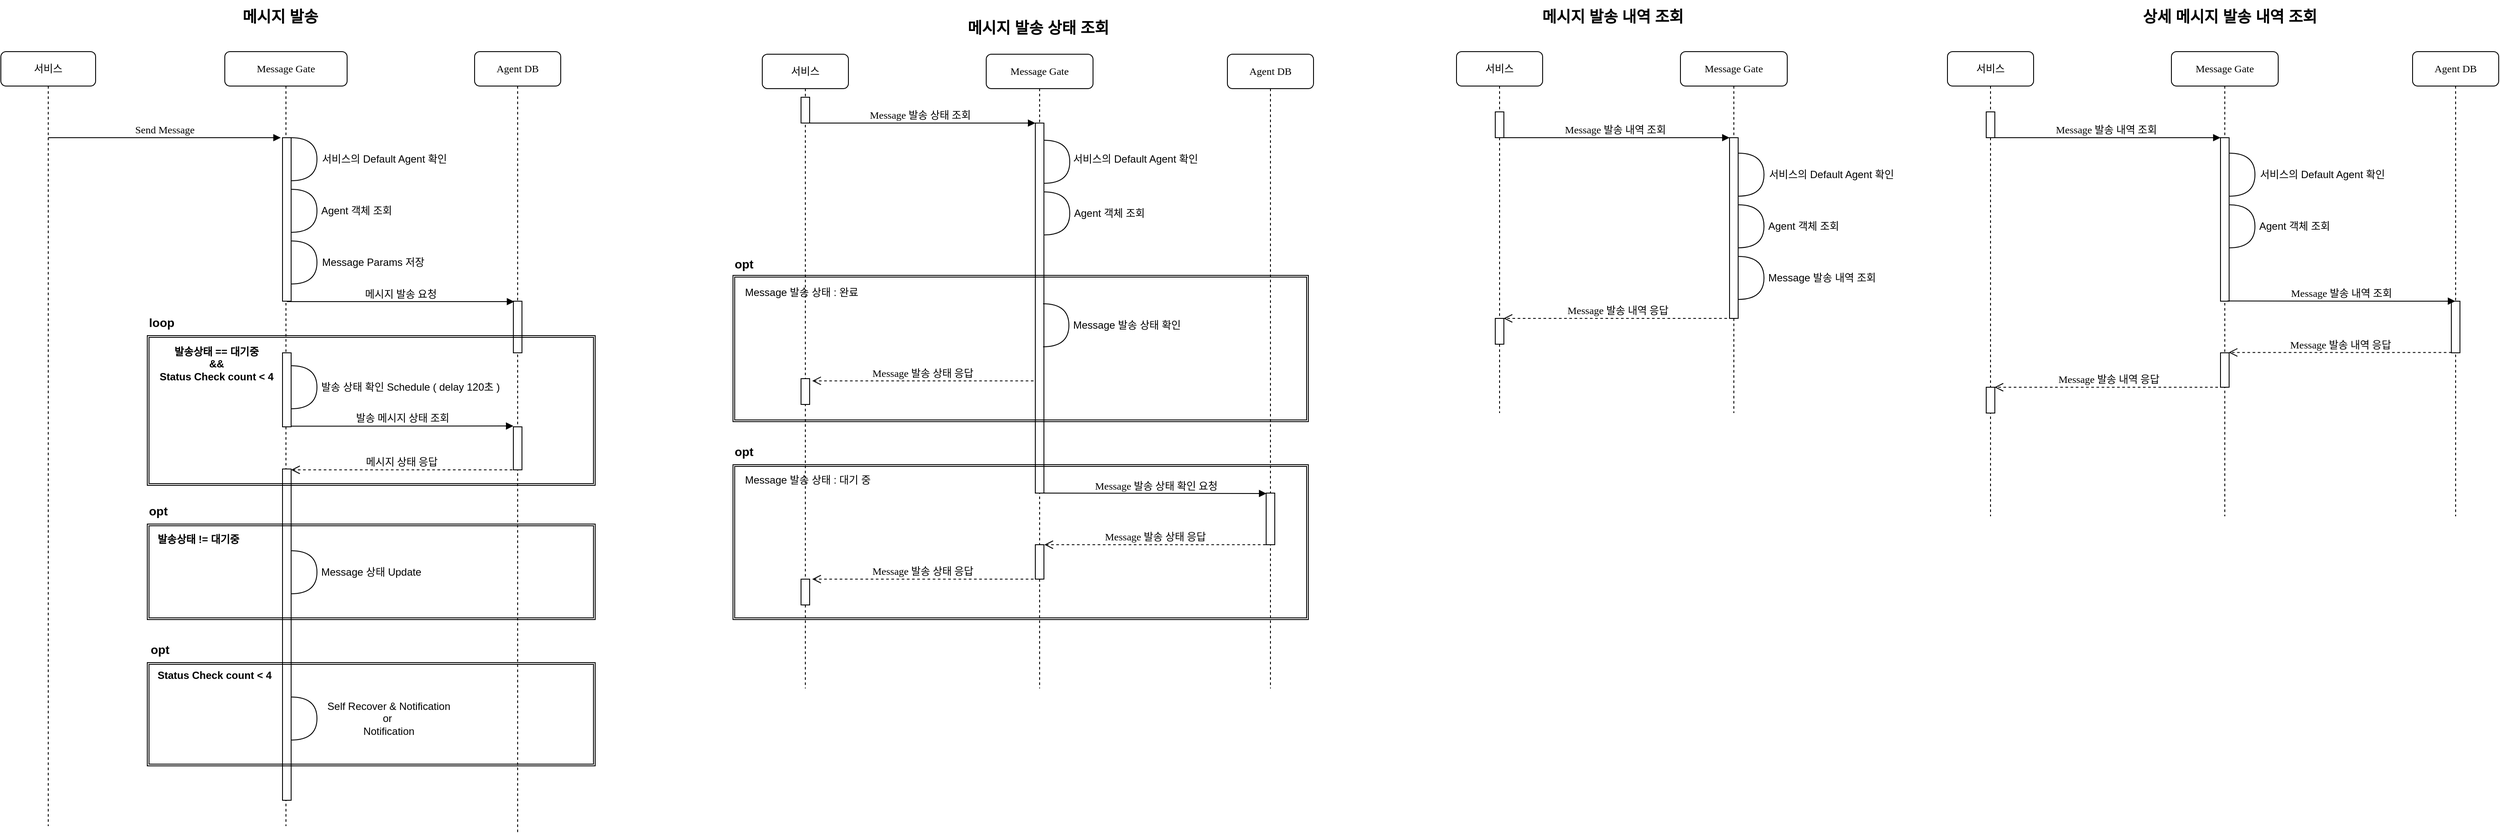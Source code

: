 <mxfile>
    <diagram name="Page-1" id="13e1069c-82ec-6db2-03f1-153e76fe0fe0">
        <mxGraphModel dx="2474" dy="1418" grid="1" gridSize="10" guides="1" tooltips="1" connect="1" arrows="1" fold="1" page="0" pageScale="1" pageWidth="1100" pageHeight="850" background="#FFFFFF" math="0" shadow="0">
            <root>
                <mxCell id="0"/>
                <mxCell id="1" parent="0"/>
                <mxCell id="7baba1c4bc27f4b0-3" value="Message Gate" style="shape=umlLifeline;perimeter=lifelinePerimeter;whiteSpace=wrap;html=1;container=1;collapsible=0;recursiveResize=0;outlineConnect=0;rounded=1;shadow=0;comic=0;labelBackgroundColor=none;strokeWidth=1;fontFamily=Verdana;fontSize=12;align=center;" parent="1" vertex="1">
                    <mxGeometry x="400" y="460" width="142" height="900" as="geometry"/>
                </mxCell>
                <mxCell id="7baba1c4bc27f4b0-16" value="" style="html=1;points=[];perimeter=orthogonalPerimeter;rounded=0;shadow=0;comic=0;labelBackgroundColor=none;strokeWidth=1;fontFamily=Verdana;fontSize=12;align=center;" parent="7baba1c4bc27f4b0-3" vertex="1">
                    <mxGeometry x="67" y="100" width="10" height="190" as="geometry"/>
                </mxCell>
                <mxCell id="i878nNDyU3FJ_8GmklUZ-9" value="" style="shape=requiredInterface;html=1;verticalLabelPosition=bottom;sketch=0;" parent="7baba1c4bc27f4b0-3" vertex="1">
                    <mxGeometry x="77" y="100" width="30" height="50" as="geometry"/>
                </mxCell>
                <mxCell id="i878nNDyU3FJ_8GmklUZ-12" value="" style="shape=requiredInterface;html=1;verticalLabelPosition=bottom;sketch=0;" parent="7baba1c4bc27f4b0-3" vertex="1">
                    <mxGeometry x="77" y="160" width="30" height="50" as="geometry"/>
                </mxCell>
                <mxCell id="i878nNDyU3FJ_8GmklUZ-17" value="Agent 객체 조회" style="text;html=1;align=left;verticalAlign=middle;resizable=0;points=[];autosize=1;strokeColor=none;fillColor=none;" parent="7baba1c4bc27f4b0-3" vertex="1">
                    <mxGeometry x="110" y="170" width="110" height="30" as="geometry"/>
                </mxCell>
                <mxCell id="i878nNDyU3FJ_8GmklUZ-18" value="" style="shape=requiredInterface;html=1;verticalLabelPosition=bottom;sketch=0;" parent="7baba1c4bc27f4b0-3" vertex="1">
                    <mxGeometry x="77" y="220" width="30" height="50" as="geometry"/>
                </mxCell>
                <mxCell id="i878nNDyU3FJ_8GmklUZ-22" value="" style="shape=requiredInterface;html=1;verticalLabelPosition=bottom;sketch=0;" parent="7baba1c4bc27f4b0-3" vertex="1">
                    <mxGeometry x="77" y="365" width="30" height="50" as="geometry"/>
                </mxCell>
                <mxCell id="i878nNDyU3FJ_8GmklUZ-60" value="" style="html=1;points=[];perimeter=orthogonalPerimeter;rounded=0;shadow=0;comic=0;labelBackgroundColor=none;strokeWidth=1;fontFamily=Verdana;fontSize=12;align=center;" parent="7baba1c4bc27f4b0-3" vertex="1">
                    <mxGeometry x="67" y="350" width="10" height="86" as="geometry"/>
                </mxCell>
                <mxCell id="i878nNDyU3FJ_8GmklUZ-26" value="메시지 상태 응답" style="html=1;verticalAlign=bottom;endArrow=open;dashed=1;endSize=8;labelBackgroundColor=none;fontFamily=Verdana;fontSize=12;edgeStyle=elbowEdgeStyle;elbow=vertical;exitX=-0.06;exitY=0.8;exitDx=0;exitDy=0;exitPerimeter=0;entryX=1.051;entryY=0.8;entryDx=0;entryDy=0;entryPerimeter=0;" parent="7baba1c4bc27f4b0-3" edge="1">
                    <mxGeometry relative="1" as="geometry">
                        <mxPoint x="77.0" y="486" as="targetPoint"/>
                        <Array as="points">
                            <mxPoint x="294.49" y="486"/>
                            <mxPoint x="324.49" y="486"/>
                        </Array>
                        <mxPoint x="333.89" y="486" as="sourcePoint"/>
                    </mxGeometry>
                </mxCell>
                <mxCell id="i878nNDyU3FJ_8GmklUZ-63" value="" style="html=1;points=[];perimeter=orthogonalPerimeter;rounded=0;shadow=0;comic=0;labelBackgroundColor=none;strokeWidth=1;fontFamily=Verdana;fontSize=12;align=center;" parent="7baba1c4bc27f4b0-3" vertex="1">
                    <mxGeometry x="67" y="485" width="10" height="385" as="geometry"/>
                </mxCell>
                <mxCell id="7baba1c4bc27f4b0-5" value="Agent DB" style="shape=umlLifeline;perimeter=lifelinePerimeter;whiteSpace=wrap;html=1;container=1;collapsible=0;recursiveResize=0;outlineConnect=0;rounded=1;shadow=0;comic=0;labelBackgroundColor=none;strokeWidth=1;fontFamily=Verdana;fontSize=12;align=center;" parent="1" vertex="1">
                    <mxGeometry x="690" y="460" width="100" height="910" as="geometry"/>
                </mxCell>
                <mxCell id="7baba1c4bc27f4b0-19" value="" style="html=1;points=[];perimeter=orthogonalPerimeter;rounded=0;shadow=0;comic=0;labelBackgroundColor=none;strokeWidth=1;fontFamily=Verdana;fontSize=12;align=center;" parent="7baba1c4bc27f4b0-5" vertex="1">
                    <mxGeometry x="45" y="436" width="10" height="50" as="geometry"/>
                </mxCell>
                <mxCell id="i878nNDyU3FJ_8GmklUZ-62" value="" style="html=1;points=[];perimeter=orthogonalPerimeter;rounded=0;shadow=0;comic=0;labelBackgroundColor=none;strokeWidth=1;fontFamily=Verdana;fontSize=12;align=center;" parent="7baba1c4bc27f4b0-5" vertex="1">
                    <mxGeometry x="45" y="290" width="10" height="60" as="geometry"/>
                </mxCell>
                <mxCell id="7baba1c4bc27f4b0-8" value="서비스" style="shape=umlLifeline;perimeter=lifelinePerimeter;whiteSpace=wrap;html=1;container=1;collapsible=0;recursiveResize=0;outlineConnect=0;rounded=1;shadow=0;comic=0;labelBackgroundColor=none;strokeWidth=1;fontFamily=Verdana;fontSize=12;align=center;" parent="1" vertex="1">
                    <mxGeometry x="140" y="460" width="110" height="900" as="geometry"/>
                </mxCell>
                <mxCell id="28" value="&lt;span style=&quot;font-size: 14px;&quot;&gt;&lt;b&gt;opt&lt;/b&gt;&lt;/span&gt;" style="text;html=1;align=left;verticalAlign=middle;resizable=0;points=[];autosize=1;strokeColor=none;fillColor=none;" parent="7baba1c4bc27f4b0-8" vertex="1">
                    <mxGeometry x="170" y="519" width="50" height="30" as="geometry"/>
                </mxCell>
                <mxCell id="32" value="&lt;span style=&quot;font-size: 14px;&quot;&gt;&lt;b&gt;opt&lt;/b&gt;&lt;/span&gt;" style="text;html=1;align=left;verticalAlign=middle;resizable=0;points=[];autosize=1;strokeColor=none;fillColor=none;" parent="7baba1c4bc27f4b0-8" vertex="1">
                    <mxGeometry x="172" y="680" width="50" height="30" as="geometry"/>
                </mxCell>
                <mxCell id="i878nNDyU3FJ_8GmklUZ-11" value="서비스의 Default Agent 확인" style="text;html=1;align=left;verticalAlign=middle;resizable=0;points=[];autosize=1;strokeColor=none;fillColor=none;" parent="1" vertex="1">
                    <mxGeometry x="511" y="570" width="170" height="30" as="geometry"/>
                </mxCell>
                <mxCell id="i878nNDyU3FJ_8GmklUZ-23" value="발송 상태 확인 Schedule ( delay 120초 )" style="text;html=1;align=left;verticalAlign=middle;resizable=0;points=[];autosize=1;strokeColor=none;fillColor=none;" parent="1" vertex="1">
                    <mxGeometry x="510" y="835" width="240" height="30" as="geometry"/>
                </mxCell>
                <mxCell id="i878nNDyU3FJ_8GmklUZ-24" value="발송 메시지 상태 조회" style="html=1;verticalAlign=bottom;endArrow=block;labelBackgroundColor=none;fontFamily=Verdana;fontSize=12;edgeStyle=elbowEdgeStyle;elbow=vertical;entryX=-0.048;entryY=0.454;entryDx=0;entryDy=0;entryPerimeter=0;" parent="1" edge="1">
                    <mxGeometry relative="1" as="geometry">
                        <mxPoint x="477" y="895.31" as="sourcePoint"/>
                        <mxPoint x="735" y="895.14" as="targetPoint"/>
                    </mxGeometry>
                </mxCell>
                <mxCell id="i878nNDyU3FJ_8GmklUZ-27" value="" style="shape=requiredInterface;html=1;verticalLabelPosition=bottom;sketch=0;" parent="1" vertex="1">
                    <mxGeometry x="477" y="1040" width="30" height="50" as="geometry"/>
                </mxCell>
                <mxCell id="i878nNDyU3FJ_8GmklUZ-28" value="Message 상태 Update" style="text;html=1;align=left;verticalAlign=middle;resizable=0;points=[];autosize=1;strokeColor=none;fillColor=none;" parent="1" vertex="1">
                    <mxGeometry x="510" y="1050" width="140" height="30" as="geometry"/>
                </mxCell>
                <mxCell id="i878nNDyU3FJ_8GmklUZ-29" value="Message Params 저장" style="text;html=1;align=left;verticalAlign=middle;resizable=0;points=[];autosize=1;strokeColor=none;fillColor=none;" parent="1" vertex="1">
                    <mxGeometry x="511" y="690" width="140" height="30" as="geometry"/>
                </mxCell>
                <mxCell id="i878nNDyU3FJ_8GmklUZ-31" value="Message Gate" style="shape=umlLifeline;perimeter=lifelinePerimeter;whiteSpace=wrap;html=1;container=1;collapsible=0;recursiveResize=0;outlineConnect=0;rounded=1;shadow=0;comic=0;labelBackgroundColor=none;strokeWidth=1;fontFamily=Verdana;fontSize=12;align=center;" parent="1" vertex="1">
                    <mxGeometry x="1284" y="463" width="124" height="737" as="geometry"/>
                </mxCell>
                <mxCell id="i878nNDyU3FJ_8GmklUZ-32" value="" style="html=1;points=[];perimeter=orthogonalPerimeter;rounded=0;shadow=0;comic=0;labelBackgroundColor=none;strokeWidth=1;fontFamily=Verdana;fontSize=12;align=center;" parent="i878nNDyU3FJ_8GmklUZ-31" vertex="1">
                    <mxGeometry x="57" y="80" width="10" height="430" as="geometry"/>
                </mxCell>
                <mxCell id="i878nNDyU3FJ_8GmklUZ-33" value="" style="shape=requiredInterface;html=1;verticalLabelPosition=bottom;sketch=0;" parent="i878nNDyU3FJ_8GmklUZ-31" vertex="1">
                    <mxGeometry x="67" y="100" width="30" height="50" as="geometry"/>
                </mxCell>
                <mxCell id="i878nNDyU3FJ_8GmklUZ-34" value="" style="shape=requiredInterface;html=1;verticalLabelPosition=bottom;sketch=0;" parent="i878nNDyU3FJ_8GmklUZ-31" vertex="1">
                    <mxGeometry x="67" y="160" width="30" height="50" as="geometry"/>
                </mxCell>
                <mxCell id="i878nNDyU3FJ_8GmklUZ-35" value="Agent 객체 조회" style="text;html=1;align=left;verticalAlign=middle;resizable=0;points=[];autosize=1;strokeColor=none;fillColor=none;" parent="i878nNDyU3FJ_8GmklUZ-31" vertex="1">
                    <mxGeometry x="100" y="170" width="110" height="30" as="geometry"/>
                </mxCell>
                <mxCell id="i878nNDyU3FJ_8GmklUZ-37" value="Message 발송 상태 조회" style="html=1;verticalAlign=bottom;endArrow=block;labelBackgroundColor=none;fontFamily=Verdana;fontSize=12;edgeStyle=elbowEdgeStyle;elbow=vertical;" parent="i878nNDyU3FJ_8GmklUZ-31" edge="1">
                    <mxGeometry x="-0.003" relative="1" as="geometry">
                        <mxPoint x="-210.333" y="80" as="sourcePoint"/>
                        <mxPoint x="57" y="80" as="targetPoint"/>
                        <Array as="points">
                            <mxPoint x="57" y="80"/>
                        </Array>
                        <mxPoint as="offset"/>
                    </mxGeometry>
                </mxCell>
                <mxCell id="52" value="" style="html=1;points=[];perimeter=orthogonalPerimeter;rounded=0;shadow=0;comic=0;labelBackgroundColor=none;strokeWidth=1;fontFamily=Verdana;fontSize=12;align=center;" vertex="1" parent="i878nNDyU3FJ_8GmklUZ-31">
                    <mxGeometry x="57" y="570" width="10" height="40" as="geometry"/>
                </mxCell>
                <mxCell id="i878nNDyU3FJ_8GmklUZ-39" value="Agent DB" style="shape=umlLifeline;perimeter=lifelinePerimeter;whiteSpace=wrap;html=1;container=1;collapsible=0;recursiveResize=0;outlineConnect=0;rounded=1;shadow=0;comic=0;labelBackgroundColor=none;strokeWidth=1;fontFamily=Verdana;fontSize=12;align=center;" parent="1" vertex="1">
                    <mxGeometry x="1564" y="463" width="100" height="737" as="geometry"/>
                </mxCell>
                <mxCell id="i878nNDyU3FJ_8GmklUZ-40" value="" style="html=1;points=[];perimeter=orthogonalPerimeter;rounded=0;shadow=0;comic=0;labelBackgroundColor=none;strokeWidth=1;fontFamily=Verdana;fontSize=12;align=center;" parent="i878nNDyU3FJ_8GmklUZ-39" vertex="1">
                    <mxGeometry x="45" y="510" width="10" height="60" as="geometry"/>
                </mxCell>
                <mxCell id="i878nNDyU3FJ_8GmklUZ-41" value="서비스" style="shape=umlLifeline;perimeter=lifelinePerimeter;whiteSpace=wrap;html=1;container=1;collapsible=0;recursiveResize=0;outlineConnect=0;rounded=1;shadow=0;comic=0;labelBackgroundColor=none;strokeWidth=1;fontFamily=Verdana;fontSize=12;align=center;" parent="1" vertex="1">
                    <mxGeometry x="1024" y="463" width="100" height="737" as="geometry"/>
                </mxCell>
                <mxCell id="i878nNDyU3FJ_8GmklUZ-42" value="" style="html=1;points=[];perimeter=orthogonalPerimeter;rounded=0;shadow=0;comic=0;labelBackgroundColor=none;strokeWidth=1;fontFamily=Verdana;fontSize=12;align=center;" parent="i878nNDyU3FJ_8GmklUZ-41" vertex="1">
                    <mxGeometry x="45" y="50" width="10" height="30" as="geometry"/>
                </mxCell>
                <mxCell id="i878nNDyU3FJ_8GmklUZ-67" value="" style="html=1;points=[];perimeter=orthogonalPerimeter;rounded=0;shadow=0;comic=0;labelBackgroundColor=none;strokeWidth=1;fontFamily=Verdana;fontSize=12;align=center;" parent="i878nNDyU3FJ_8GmklUZ-41" vertex="1">
                    <mxGeometry x="45" y="377" width="10" height="30" as="geometry"/>
                </mxCell>
                <mxCell id="i878nNDyU3FJ_8GmklUZ-71" value="" style="html=1;points=[];perimeter=orthogonalPerimeter;rounded=0;shadow=0;comic=0;labelBackgroundColor=none;strokeWidth=1;fontFamily=Verdana;fontSize=12;align=center;" parent="i878nNDyU3FJ_8GmklUZ-41" vertex="1">
                    <mxGeometry x="45" y="610" width="10" height="30" as="geometry"/>
                </mxCell>
                <mxCell id="i878nNDyU3FJ_8GmklUZ-43" value="서비스의 Default Agent 확인" style="text;html=1;align=left;verticalAlign=middle;resizable=0;points=[];autosize=1;strokeColor=none;fillColor=none;" parent="1" vertex="1">
                    <mxGeometry x="1383" y="570" width="170" height="30" as="geometry"/>
                </mxCell>
                <mxCell id="i878nNDyU3FJ_8GmklUZ-46" value="Message 발송 상태 응답" style="html=1;verticalAlign=bottom;endArrow=open;dashed=1;endSize=8;labelBackgroundColor=none;fontFamily=Verdana;fontSize=12;edgeStyle=elbowEdgeStyle;elbow=vertical;exitX=-0.06;exitY=0.8;exitDx=0;exitDy=0;exitPerimeter=0;entryX=1.051;entryY=0.8;entryDx=0;entryDy=0;entryPerimeter=0;" parent="1" edge="1">
                    <mxGeometry relative="1" as="geometry">
                        <mxPoint x="1351.51" y="1033" as="targetPoint"/>
                        <Array as="points">
                            <mxPoint x="1569" y="1033"/>
                            <mxPoint x="1599" y="1033"/>
                        </Array>
                        <mxPoint x="1608.4" y="1033" as="sourcePoint"/>
                    </mxGeometry>
                </mxCell>
                <mxCell id="i878nNDyU3FJ_8GmklUZ-50" value="Message 발송 상태 확인 요청" style="html=1;verticalAlign=bottom;endArrow=block;labelBackgroundColor=none;fontFamily=Verdana;fontSize=12;edgeStyle=elbowEdgeStyle;elbow=vertical;entryX=0.026;entryY=0.462;entryDx=0;entryDy=0;entryPerimeter=0;" parent="1" edge="1">
                    <mxGeometry relative="1" as="geometry">
                        <mxPoint x="1351" y="973" as="sourcePoint"/>
                        <mxPoint x="1609.26" y="974.25" as="targetPoint"/>
                    </mxGeometry>
                </mxCell>
                <mxCell id="i878nNDyU3FJ_8GmklUZ-51" value="" style="shape=requiredInterface;html=1;verticalLabelPosition=bottom;sketch=0;" parent="1" vertex="1">
                    <mxGeometry x="1350" y="753" width="30" height="50" as="geometry"/>
                </mxCell>
                <mxCell id="i878nNDyU3FJ_8GmklUZ-52" value="Message 발송 상태 확인" style="text;html=1;align=left;verticalAlign=middle;resizable=0;points=[];autosize=1;strokeColor=none;fillColor=none;" parent="1" vertex="1">
                    <mxGeometry x="1383" y="763" width="150" height="30" as="geometry"/>
                </mxCell>
                <mxCell id="i878nNDyU3FJ_8GmklUZ-53" value="Message 발송 상태 응답" style="html=1;verticalAlign=bottom;endArrow=open;dashed=1;endSize=8;labelBackgroundColor=none;fontFamily=Verdana;fontSize=12;edgeStyle=elbowEdgeStyle;elbow=vertical;exitX=-0.06;exitY=0.8;exitDx=0;exitDy=0;exitPerimeter=0;entryX=1.051;entryY=0.8;entryDx=0;entryDy=0;entryPerimeter=0;" parent="1" edge="1">
                    <mxGeometry relative="1" as="geometry">
                        <mxPoint x="1082.0" y="1073" as="targetPoint"/>
                        <Array as="points">
                            <mxPoint x="1299.49" y="1073"/>
                            <mxPoint x="1329.49" y="1073"/>
                        </Array>
                        <mxPoint x="1338.89" y="1073" as="sourcePoint"/>
                    </mxGeometry>
                </mxCell>
                <mxCell id="i878nNDyU3FJ_8GmklUZ-54" value="Message 발송 상태 응답" style="html=1;verticalAlign=bottom;endArrow=open;dashed=1;endSize=8;labelBackgroundColor=none;fontFamily=Verdana;fontSize=12;edgeStyle=elbowEdgeStyle;elbow=vertical;exitX=-0.06;exitY=0.8;exitDx=0;exitDy=0;exitPerimeter=0;entryX=1.051;entryY=0.8;entryDx=0;entryDy=0;entryPerimeter=0;" parent="1" edge="1">
                    <mxGeometry relative="1" as="geometry">
                        <mxPoint x="1082.0" y="842.58" as="targetPoint"/>
                        <Array as="points">
                            <mxPoint x="1299.49" y="842.58"/>
                            <mxPoint x="1329.49" y="842.58"/>
                        </Array>
                        <mxPoint x="1338.89" y="842.58" as="sourcePoint"/>
                    </mxGeometry>
                </mxCell>
                <mxCell id="i878nNDyU3FJ_8GmklUZ-59" value="메시지 발송 요청" style="html=1;verticalAlign=bottom;endArrow=block;entryX=0;entryY=0;labelBackgroundColor=none;fontFamily=Verdana;fontSize=12;edgeStyle=elbowEdgeStyle;elbow=vertical;" parent="1" edge="1">
                    <mxGeometry relative="1" as="geometry">
                        <mxPoint x="472" y="750.5" as="sourcePoint"/>
                        <mxPoint x="736" y="750.61" as="targetPoint"/>
                    </mxGeometry>
                </mxCell>
                <mxCell id="i878nNDyU3FJ_8GmklUZ-99" value="Message Gate" style="shape=umlLifeline;perimeter=lifelinePerimeter;whiteSpace=wrap;html=1;container=1;collapsible=0;recursiveResize=0;outlineConnect=0;rounded=1;shadow=0;comic=0;labelBackgroundColor=none;strokeWidth=1;fontFamily=Verdana;fontSize=12;align=center;" parent="1" vertex="1">
                    <mxGeometry x="2090" y="460" width="124" height="420" as="geometry"/>
                </mxCell>
                <mxCell id="i878nNDyU3FJ_8GmklUZ-100" value="" style="html=1;points=[];perimeter=orthogonalPerimeter;rounded=0;shadow=0;comic=0;labelBackgroundColor=none;strokeWidth=1;fontFamily=Verdana;fontSize=12;align=center;" parent="i878nNDyU3FJ_8GmklUZ-99" vertex="1">
                    <mxGeometry x="57" y="100" width="10" height="210" as="geometry"/>
                </mxCell>
                <mxCell id="i878nNDyU3FJ_8GmklUZ-101" value="" style="shape=requiredInterface;html=1;verticalLabelPosition=bottom;sketch=0;" parent="i878nNDyU3FJ_8GmklUZ-99" vertex="1">
                    <mxGeometry x="67" y="118" width="30" height="50" as="geometry"/>
                </mxCell>
                <mxCell id="i878nNDyU3FJ_8GmklUZ-102" value="" style="shape=requiredInterface;html=1;verticalLabelPosition=bottom;sketch=0;" parent="i878nNDyU3FJ_8GmklUZ-99" vertex="1">
                    <mxGeometry x="67" y="178" width="30" height="50" as="geometry"/>
                </mxCell>
                <mxCell id="i878nNDyU3FJ_8GmklUZ-103" value="Agent 객체 조회" style="text;html=1;align=left;verticalAlign=middle;resizable=0;points=[];autosize=1;strokeColor=none;fillColor=none;" parent="i878nNDyU3FJ_8GmklUZ-99" vertex="1">
                    <mxGeometry x="100" y="188" width="110" height="30" as="geometry"/>
                </mxCell>
                <mxCell id="i878nNDyU3FJ_8GmklUZ-105" value="Message 발송 내역 조회" style="html=1;verticalAlign=bottom;endArrow=block;labelBackgroundColor=none;fontFamily=Verdana;fontSize=12;edgeStyle=elbowEdgeStyle;elbow=vertical;" parent="i878nNDyU3FJ_8GmklUZ-99" source="i878nNDyU3FJ_8GmklUZ-114" edge="1">
                    <mxGeometry relative="1" as="geometry">
                        <mxPoint x="-197.733" y="100" as="sourcePoint"/>
                        <mxPoint x="57" y="100" as="targetPoint"/>
                        <Array as="points">
                            <mxPoint x="57" y="100"/>
                        </Array>
                    </mxGeometry>
                </mxCell>
                <mxCell id="i878nNDyU3FJ_8GmklUZ-114" value="서비스" style="shape=umlLifeline;perimeter=lifelinePerimeter;whiteSpace=wrap;html=1;container=1;collapsible=0;recursiveResize=0;outlineConnect=0;rounded=1;shadow=0;comic=0;labelBackgroundColor=none;strokeWidth=1;fontFamily=Verdana;fontSize=12;align=center;" parent="1" vertex="1">
                    <mxGeometry x="1830" y="460" width="100" height="420" as="geometry"/>
                </mxCell>
                <mxCell id="i878nNDyU3FJ_8GmklUZ-115" value="" style="html=1;points=[];perimeter=orthogonalPerimeter;rounded=0;shadow=0;comic=0;labelBackgroundColor=none;strokeWidth=1;fontFamily=Verdana;fontSize=12;align=center;" parent="i878nNDyU3FJ_8GmklUZ-114" vertex="1">
                    <mxGeometry x="45" y="70" width="10" height="30" as="geometry"/>
                </mxCell>
                <mxCell id="i878nNDyU3FJ_8GmklUZ-127" value="" style="html=1;points=[];perimeter=orthogonalPerimeter;rounded=0;shadow=0;comic=0;labelBackgroundColor=none;strokeWidth=1;fontFamily=Verdana;fontSize=12;align=center;" parent="i878nNDyU3FJ_8GmklUZ-114" vertex="1">
                    <mxGeometry x="45" y="310" width="10" height="30" as="geometry"/>
                </mxCell>
                <mxCell id="i878nNDyU3FJ_8GmklUZ-116" value="서비스의 Default Agent 확인" style="text;html=1;align=left;verticalAlign=middle;resizable=0;points=[];autosize=1;strokeColor=none;fillColor=none;" parent="1" vertex="1">
                    <mxGeometry x="2191" y="588" width="170" height="30" as="geometry"/>
                </mxCell>
                <mxCell id="i878nNDyU3FJ_8GmklUZ-124" value="" style="shape=requiredInterface;html=1;verticalLabelPosition=bottom;sketch=0;" parent="1" vertex="1">
                    <mxGeometry x="2157" y="698" width="30" height="50" as="geometry"/>
                </mxCell>
                <mxCell id="i878nNDyU3FJ_8GmklUZ-125" value="Message 발송 내역 조회" style="text;html=1;align=left;verticalAlign=middle;resizable=0;points=[];autosize=1;strokeColor=none;fillColor=none;" parent="1" vertex="1">
                    <mxGeometry x="2190" y="708" width="150" height="30" as="geometry"/>
                </mxCell>
                <mxCell id="i878nNDyU3FJ_8GmklUZ-126" value="Message 발송 내역 응답" style="html=1;verticalAlign=bottom;endArrow=open;dashed=1;endSize=8;labelBackgroundColor=none;fontFamily=Verdana;fontSize=12;edgeStyle=elbowEdgeStyle;elbow=vertical;entryX=0.971;entryY=0.027;entryDx=0;entryDy=0;entryPerimeter=0;" parent="1" target="i878nNDyU3FJ_8GmklUZ-127" edge="1">
                    <mxGeometry relative="1" as="geometry">
                        <mxPoint x="1890" y="770" as="targetPoint"/>
                        <Array as="points">
                            <mxPoint x="2095" y="770"/>
                            <mxPoint x="2125" y="770"/>
                        </Array>
                        <mxPoint x="2150" y="770" as="sourcePoint"/>
                    </mxGeometry>
                </mxCell>
                <mxCell id="i878nNDyU3FJ_8GmklUZ-128" value="메시지 발송" style="text;html=1;align=center;verticalAlign=middle;resizable=0;points=[];autosize=1;strokeColor=none;fillColor=none;fontSize=18;fontStyle=1" parent="1" vertex="1">
                    <mxGeometry x="404" y="400" width="120" height="40" as="geometry"/>
                </mxCell>
                <mxCell id="i878nNDyU3FJ_8GmklUZ-129" value="메시지 발송 상태 조회" style="text;html=1;align=center;verticalAlign=middle;resizable=0;points=[];autosize=1;strokeColor=none;fillColor=none;fontSize=18;fontStyle=1" parent="1" vertex="1">
                    <mxGeometry x="1244" y="413" width="200" height="40" as="geometry"/>
                </mxCell>
                <mxCell id="i878nNDyU3FJ_8GmklUZ-130" value="메시지 발송 내역 조회" style="text;html=1;align=center;verticalAlign=middle;resizable=0;points=[];autosize=1;strokeColor=none;fillColor=none;fontSize=18;fontStyle=1" parent="1" vertex="1">
                    <mxGeometry x="1911" y="400" width="200" height="40" as="geometry"/>
                </mxCell>
                <mxCell id="19" value="" style="shape=ext;double=1;rounded=0;whiteSpace=wrap;html=1;fillColor=none;" parent="1" vertex="1">
                    <mxGeometry x="310" y="790" width="520" height="174" as="geometry"/>
                </mxCell>
                <mxCell id="7baba1c4bc27f4b0-11" value="Send Message" style="html=1;verticalAlign=bottom;endArrow=block;labelBackgroundColor=none;fontFamily=Verdana;fontSize=12;edgeStyle=elbowEdgeStyle;elbow=vertical;entryX=-0.21;entryY=-0.002;entryDx=0;entryDy=0;entryPerimeter=0;" parent="1" source="7baba1c4bc27f4b0-8" target="7baba1c4bc27f4b0-16" edge="1">
                    <mxGeometry relative="1" as="geometry">
                        <mxPoint x="202.267" y="560" as="sourcePoint"/>
                        <mxPoint x="457" y="560" as="targetPoint"/>
                        <Array as="points">
                            <mxPoint x="457" y="560"/>
                        </Array>
                    </mxGeometry>
                </mxCell>
                <mxCell id="20" value="&lt;font style=&quot;font-size: 14px;&quot;&gt;&lt;b&gt;loop&lt;/b&gt;&lt;/font&gt;" style="text;html=1;align=left;verticalAlign=middle;resizable=0;points=[];autosize=1;strokeColor=none;fillColor=none;" parent="1" vertex="1">
                    <mxGeometry x="310" y="760" width="50" height="30" as="geometry"/>
                </mxCell>
                <mxCell id="22" value="&lt;b style=&quot;text-align: left;&quot;&gt;발송상태 == 대기중&lt;br&gt;&lt;/b&gt;&lt;b style=&quot;text-align: left; font-size: 12px;&quot;&gt;&amp;amp;&amp;amp;&lt;br&gt;Status Check count &amp;lt; 4&lt;/b&gt;" style="text;html=1;align=center;verticalAlign=middle;resizable=0;points=[];autosize=1;strokeColor=none;fillColor=none;fontSize=12;" parent="1" vertex="1">
                    <mxGeometry x="310" y="793" width="160" height="60" as="geometry"/>
                </mxCell>
                <mxCell id="27" value="" style="shape=ext;double=1;rounded=0;whiteSpace=wrap;html=1;fillColor=none;" parent="1" vertex="1">
                    <mxGeometry x="310" y="1009" width="520" height="111" as="geometry"/>
                </mxCell>
                <mxCell id="30" value="&lt;b style=&quot;font-size: 12px;&quot;&gt;발송상태 != 대기중&lt;/b&gt;" style="text;html=1;align=left;verticalAlign=middle;resizable=0;points=[];autosize=1;strokeColor=none;fillColor=none;fontSize=12;" parent="1" vertex="1">
                    <mxGeometry x="320" y="1012" width="130" height="30" as="geometry"/>
                </mxCell>
                <mxCell id="31" value="" style="shape=ext;double=1;rounded=0;whiteSpace=wrap;html=1;fillColor=none;" parent="1" vertex="1">
                    <mxGeometry x="310" y="1170" width="520" height="120" as="geometry"/>
                </mxCell>
                <mxCell id="33" value="&lt;b&gt;Status Check count &amp;lt; 4&lt;/b&gt;" style="text;html=1;align=left;verticalAlign=middle;resizable=0;points=[];autosize=1;strokeColor=none;fillColor=none;fontSize=12;" parent="1" vertex="1">
                    <mxGeometry x="320" y="1170" width="160" height="30" as="geometry"/>
                </mxCell>
                <mxCell id="36" value="" style="shape=requiredInterface;html=1;verticalLabelPosition=bottom;sketch=0;" parent="1" vertex="1">
                    <mxGeometry x="477" y="1210" width="30" height="50" as="geometry"/>
                </mxCell>
                <mxCell id="37" value="Self Recover &amp;amp; Notification&lt;br&gt;or&amp;nbsp;&lt;br&gt;Notification" style="text;html=1;align=center;verticalAlign=middle;resizable=0;points=[];autosize=1;strokeColor=none;fillColor=none;" parent="1" vertex="1">
                    <mxGeometry x="505" y="1205" width="170" height="60" as="geometry"/>
                </mxCell>
                <mxCell id="38" value="&lt;span style=&quot;font-size: 14px;&quot;&gt;&lt;b&gt;opt&lt;/b&gt;&lt;/span&gt;" style="text;html=1;align=left;verticalAlign=middle;resizable=0;points=[];autosize=1;strokeColor=none;fillColor=none;" parent="1" vertex="1">
                    <mxGeometry x="990" y="910" width="50" height="30" as="geometry"/>
                </mxCell>
                <mxCell id="39" value="" style="shape=ext;double=1;rounded=0;whiteSpace=wrap;html=1;fillColor=none;" parent="1" vertex="1">
                    <mxGeometry x="990" y="940" width="668" height="180" as="geometry"/>
                </mxCell>
                <mxCell id="40" value="Message 발송 상태 : 대기 중" style="text;html=1;align=left;verticalAlign=middle;resizable=0;points=[];autosize=1;strokeColor=none;fillColor=none;fontSize=12;" parent="1" vertex="1">
                    <mxGeometry x="1002" y="943" width="180" height="30" as="geometry"/>
                </mxCell>
                <mxCell id="53" value="&lt;span style=&quot;font-size: 14px;&quot;&gt;&lt;b&gt;opt&lt;/b&gt;&lt;/span&gt;" style="text;html=1;align=left;verticalAlign=middle;resizable=0;points=[];autosize=1;strokeColor=none;fillColor=none;" vertex="1" parent="1">
                    <mxGeometry x="990" y="691.5" width="50" height="30" as="geometry"/>
                </mxCell>
                <mxCell id="54" value="" style="shape=ext;double=1;rounded=0;whiteSpace=wrap;html=1;fillColor=none;" vertex="1" parent="1">
                    <mxGeometry x="990" y="720" width="668" height="170" as="geometry"/>
                </mxCell>
                <mxCell id="55" value="Message 발송 상태 : 완료" style="text;html=1;align=left;verticalAlign=middle;resizable=0;points=[];autosize=1;strokeColor=none;fillColor=none;fontSize=12;" vertex="1" parent="1">
                    <mxGeometry x="1002" y="724.5" width="160" height="30" as="geometry"/>
                </mxCell>
                <mxCell id="56" value="Message Gate" style="shape=umlLifeline;perimeter=lifelinePerimeter;whiteSpace=wrap;html=1;container=1;collapsible=0;recursiveResize=0;outlineConnect=0;rounded=1;shadow=0;comic=0;labelBackgroundColor=none;strokeWidth=1;fontFamily=Verdana;fontSize=12;align=center;" vertex="1" parent="1">
                    <mxGeometry x="2660" y="460" width="124" height="540" as="geometry"/>
                </mxCell>
                <mxCell id="57" value="" style="html=1;points=[];perimeter=orthogonalPerimeter;rounded=0;shadow=0;comic=0;labelBackgroundColor=none;strokeWidth=1;fontFamily=Verdana;fontSize=12;align=center;" vertex="1" parent="56">
                    <mxGeometry x="57" y="100" width="10" height="190" as="geometry"/>
                </mxCell>
                <mxCell id="58" value="" style="shape=requiredInterface;html=1;verticalLabelPosition=bottom;sketch=0;" vertex="1" parent="56">
                    <mxGeometry x="67" y="118" width="30" height="50" as="geometry"/>
                </mxCell>
                <mxCell id="59" value="" style="shape=requiredInterface;html=1;verticalLabelPosition=bottom;sketch=0;" vertex="1" parent="56">
                    <mxGeometry x="67" y="178" width="30" height="50" as="geometry"/>
                </mxCell>
                <mxCell id="60" value="Agent 객체 조회" style="text;html=1;align=left;verticalAlign=middle;resizable=0;points=[];autosize=1;strokeColor=none;fillColor=none;" vertex="1" parent="56">
                    <mxGeometry x="100" y="188" width="110" height="30" as="geometry"/>
                </mxCell>
                <mxCell id="61" value="Message 발송 내역 조회" style="html=1;verticalAlign=bottom;endArrow=block;labelBackgroundColor=none;fontFamily=Verdana;fontSize=12;edgeStyle=elbowEdgeStyle;elbow=vertical;" edge="1" parent="56" source="62">
                    <mxGeometry relative="1" as="geometry">
                        <mxPoint x="-197.733" y="100" as="sourcePoint"/>
                        <mxPoint x="57" y="100" as="targetPoint"/>
                        <Array as="points">
                            <mxPoint x="57" y="100"/>
                        </Array>
                    </mxGeometry>
                </mxCell>
                <mxCell id="75" value="" style="html=1;points=[];perimeter=orthogonalPerimeter;rounded=0;shadow=0;comic=0;labelBackgroundColor=none;strokeWidth=1;fontFamily=Verdana;fontSize=12;align=center;" vertex="1" parent="56">
                    <mxGeometry x="57" y="350" width="10" height="40" as="geometry"/>
                </mxCell>
                <mxCell id="62" value="서비스" style="shape=umlLifeline;perimeter=lifelinePerimeter;whiteSpace=wrap;html=1;container=1;collapsible=0;recursiveResize=0;outlineConnect=0;rounded=1;shadow=0;comic=0;labelBackgroundColor=none;strokeWidth=1;fontFamily=Verdana;fontSize=12;align=center;" vertex="1" parent="1">
                    <mxGeometry x="2400" y="460" width="100" height="540" as="geometry"/>
                </mxCell>
                <mxCell id="63" value="" style="html=1;points=[];perimeter=orthogonalPerimeter;rounded=0;shadow=0;comic=0;labelBackgroundColor=none;strokeWidth=1;fontFamily=Verdana;fontSize=12;align=center;" vertex="1" parent="62">
                    <mxGeometry x="45" y="70" width="10" height="30" as="geometry"/>
                </mxCell>
                <mxCell id="64" value="" style="html=1;points=[];perimeter=orthogonalPerimeter;rounded=0;shadow=0;comic=0;labelBackgroundColor=none;strokeWidth=1;fontFamily=Verdana;fontSize=12;align=center;" vertex="1" parent="62">
                    <mxGeometry x="45" y="390" width="10" height="30" as="geometry"/>
                </mxCell>
                <mxCell id="65" value="서비스의 Default Agent 확인" style="text;html=1;align=left;verticalAlign=middle;resizable=0;points=[];autosize=1;strokeColor=none;fillColor=none;" vertex="1" parent="1">
                    <mxGeometry x="2761" y="588" width="170" height="30" as="geometry"/>
                </mxCell>
                <mxCell id="68" value="Message 발송 내역 응답" style="html=1;verticalAlign=bottom;endArrow=open;dashed=1;endSize=8;labelBackgroundColor=none;fontFamily=Verdana;fontSize=12;edgeStyle=elbowEdgeStyle;elbow=vertical;entryX=0.971;entryY=0.027;entryDx=0;entryDy=0;entryPerimeter=0;" edge="1" parent="1" target="64">
                    <mxGeometry relative="1" as="geometry">
                        <mxPoint x="2460" y="850" as="targetPoint"/>
                        <Array as="points">
                            <mxPoint x="2665" y="850"/>
                            <mxPoint x="2695" y="850"/>
                        </Array>
                        <mxPoint x="2720" y="850" as="sourcePoint"/>
                    </mxGeometry>
                </mxCell>
                <mxCell id="69" value="&amp;nbsp;상세 메시지 발송 내역 조회" style="text;html=1;align=center;verticalAlign=middle;resizable=0;points=[];autosize=1;strokeColor=none;fillColor=none;fontSize=18;fontStyle=1" vertex="1" parent="1">
                    <mxGeometry x="2600" y="400" width="250" height="40" as="geometry"/>
                </mxCell>
                <mxCell id="70" value="Agent DB" style="shape=umlLifeline;perimeter=lifelinePerimeter;whiteSpace=wrap;html=1;container=1;collapsible=0;recursiveResize=0;outlineConnect=0;rounded=1;shadow=0;comic=0;labelBackgroundColor=none;strokeWidth=1;fontFamily=Verdana;fontSize=12;align=center;" vertex="1" parent="1">
                    <mxGeometry x="2940" y="460" width="100" height="540" as="geometry"/>
                </mxCell>
                <mxCell id="71" value="" style="html=1;points=[];perimeter=orthogonalPerimeter;rounded=0;shadow=0;comic=0;labelBackgroundColor=none;strokeWidth=1;fontFamily=Verdana;fontSize=12;align=center;" vertex="1" parent="70">
                    <mxGeometry x="45" y="290" width="10" height="60" as="geometry"/>
                </mxCell>
                <mxCell id="72" value="Message 발송 내역 조회" style="html=1;verticalAlign=bottom;endArrow=block;labelBackgroundColor=none;fontFamily=Verdana;fontSize=12;edgeStyle=elbowEdgeStyle;elbow=vertical;exitX=0.782;exitY=0.999;exitDx=0;exitDy=0;exitPerimeter=0;" edge="1" parent="1">
                    <mxGeometry relative="1" as="geometry">
                        <mxPoint x="2724.82" y="749.81" as="sourcePoint"/>
                        <mxPoint x="2989.5" y="749.5" as="targetPoint"/>
                        <Array as="points">
                            <mxPoint x="2730" y="750"/>
                            <mxPoint x="2997.5" y="749.5"/>
                        </Array>
                    </mxGeometry>
                </mxCell>
                <mxCell id="73" value="Message 발송 내역 응답" style="html=1;verticalAlign=bottom;endArrow=open;dashed=1;endSize=8;labelBackgroundColor=none;fontFamily=Verdana;fontSize=12;edgeStyle=elbowEdgeStyle;elbow=vertical;entryX=0.954;entryY=-0.004;entryDx=0;entryDy=0;entryPerimeter=0;" edge="1" parent="1" target="75">
                    <mxGeometry relative="1" as="geometry">
                        <mxPoint x="2730" y="810" as="targetPoint"/>
                        <Array as="points">
                            <mxPoint x="2960.29" y="809.59"/>
                        </Array>
                        <mxPoint x="2985.29" y="809.59" as="sourcePoint"/>
                    </mxGeometry>
                </mxCell>
            </root>
        </mxGraphModel>
    </diagram>
</mxfile>